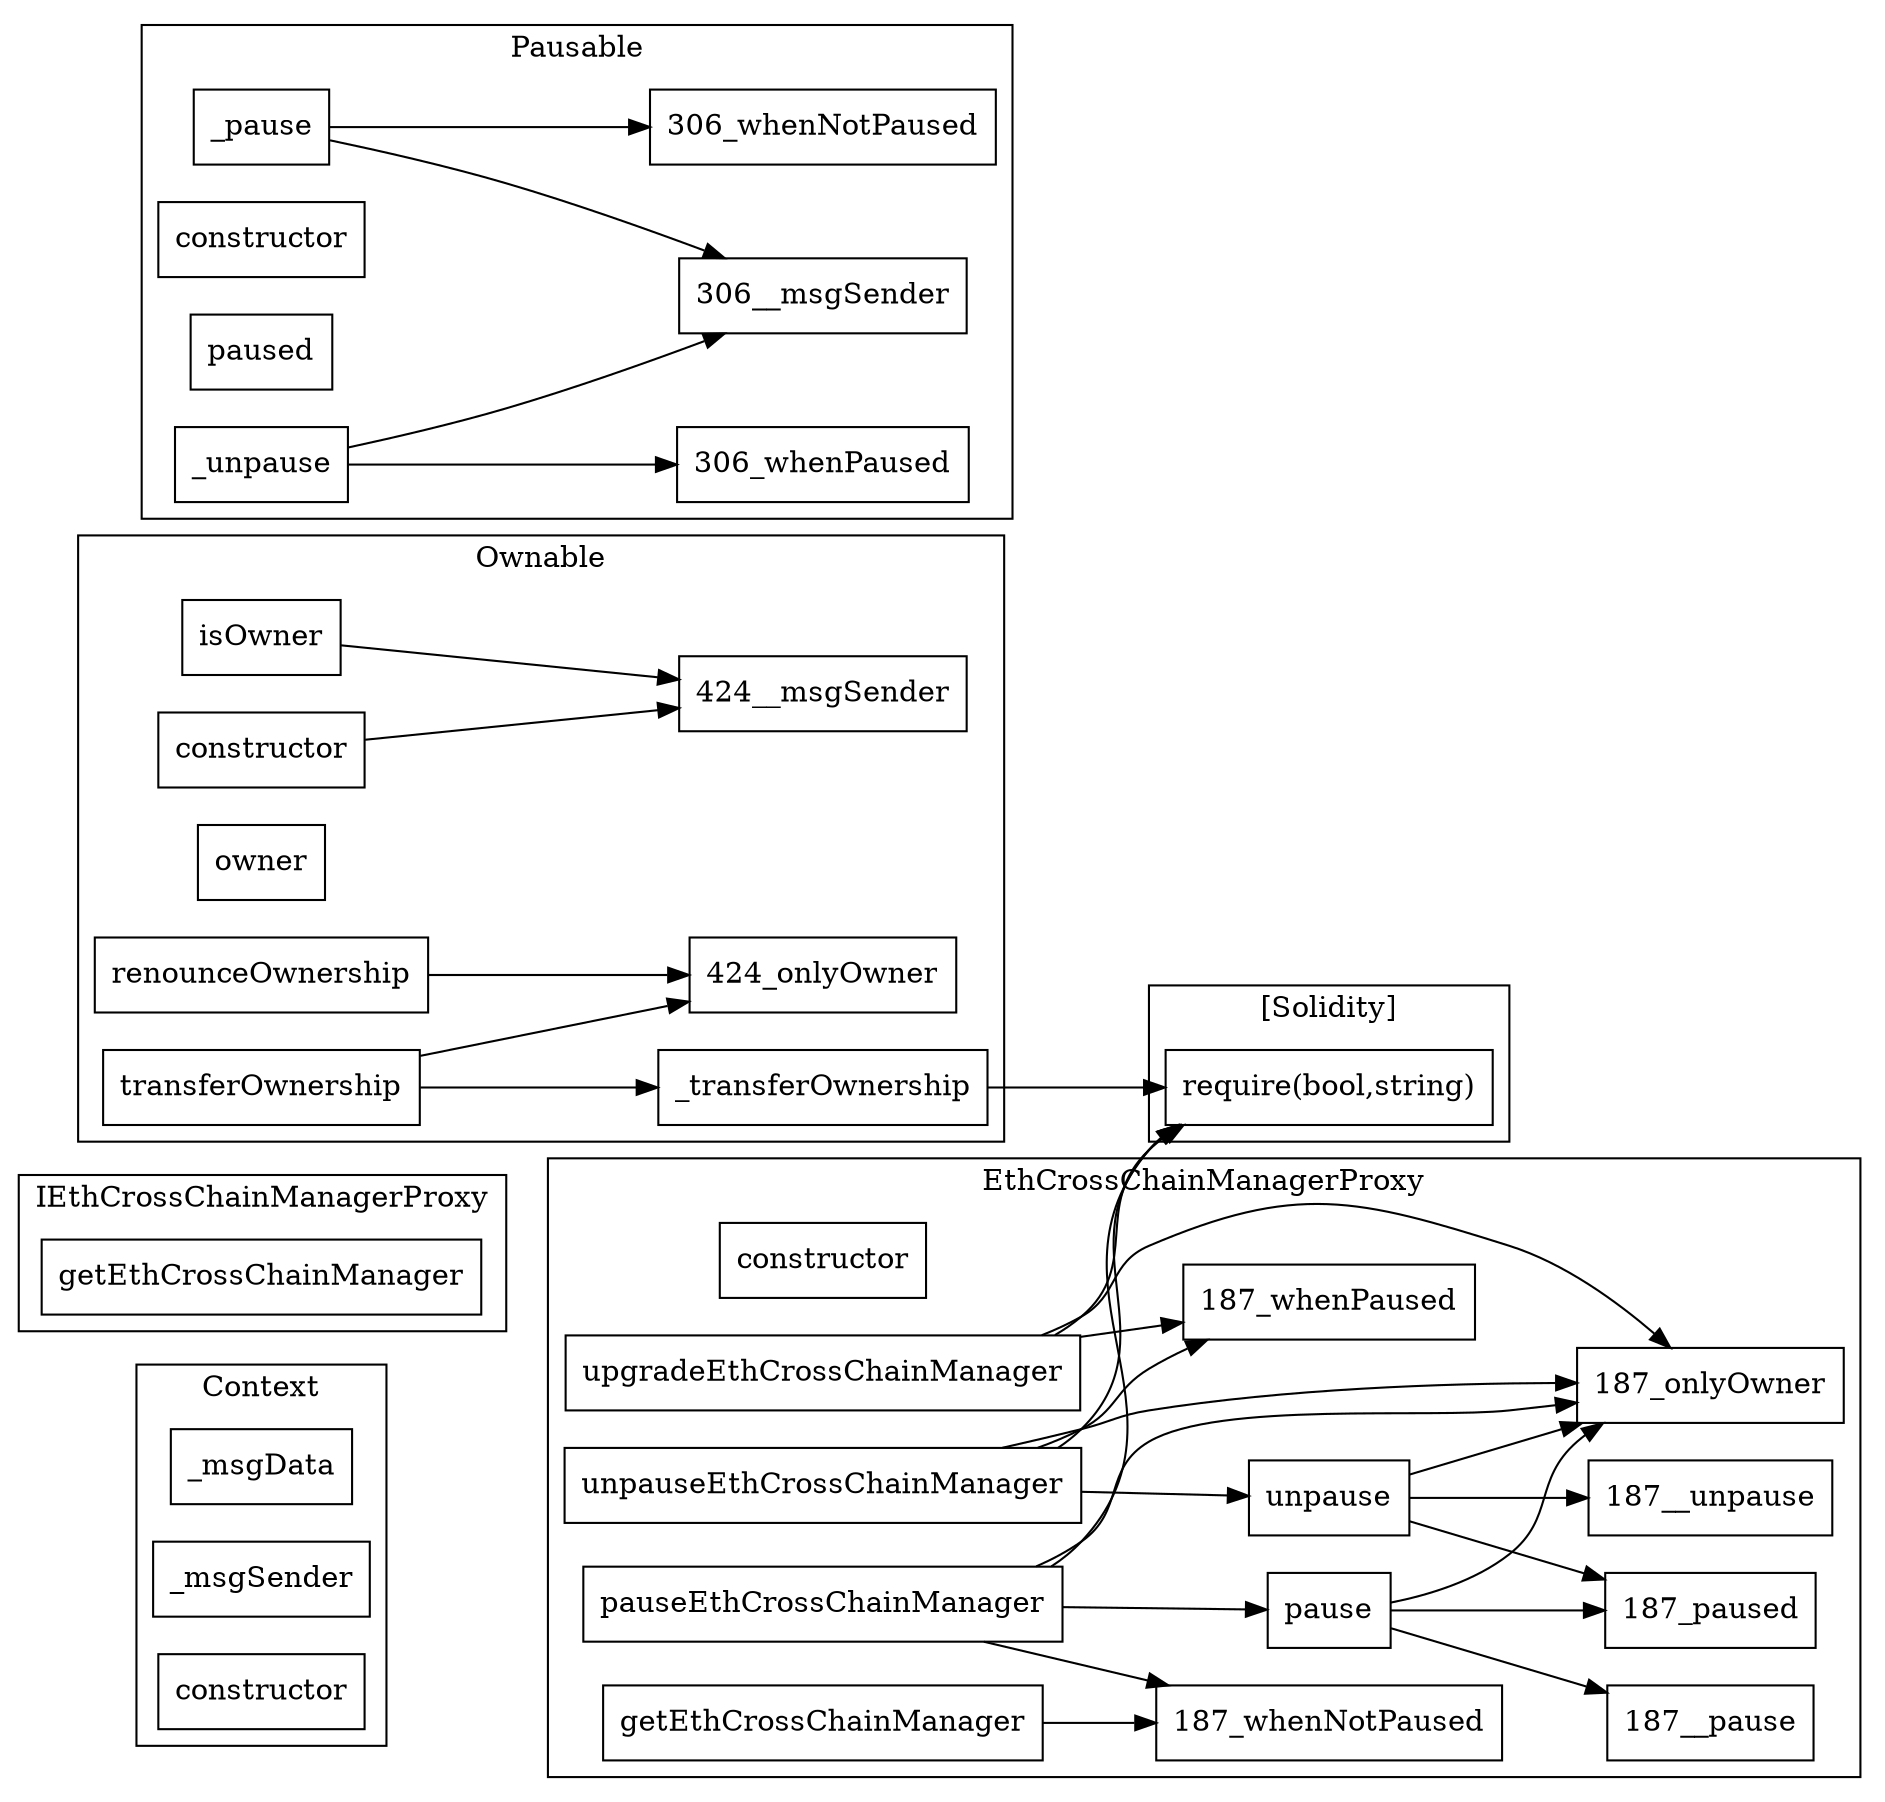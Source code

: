 strict digraph {
rankdir="LR"
node [shape=box]
subgraph cluster_451_Context {
label = "Context"
"451__msgData" [label="_msgData"]
"451__msgSender" [label="_msgSender"]
"451_constructor" [label="constructor"]
}subgraph cluster_195_IEthCrossChainManagerProxy {
label = "IEthCrossChainManagerProxy"
"195_getEthCrossChainManager" [label="getEthCrossChainManager"]
}subgraph cluster_424_Ownable {
label = "Ownable"
"424_constructor" [label="constructor"]
"424__transferOwnership" [label="_transferOwnership"]
"424_renounceOwnership" [label="renounceOwnership"]
"424_owner" [label="owner"]
"424_isOwner" [label="isOwner"]
"424_transferOwnership" [label="transferOwnership"]
"424_isOwner" -> "424__msgSender"
"424_renounceOwnership" -> "424_onlyOwner"
"424_transferOwnership" -> "424_onlyOwner"
"424_transferOwnership" -> "424__transferOwnership"
"424_constructor" -> "424__msgSender"
}subgraph cluster_306_Pausable {
label = "Pausable"
"306__pause" [label="_pause"]
"306_constructor" [label="constructor"]
"306_paused" [label="paused"]
"306__unpause" [label="_unpause"]
"306__unpause" -> "306__msgSender"
"306__pause" -> "306__msgSender"
"306__pause" -> "306_whenNotPaused"
"306__unpause" -> "306_whenPaused"
}subgraph cluster_187_EthCrossChainManagerProxy {
label = "EthCrossChainManagerProxy"
"187_unpause" [label="unpause"]
"187_pause" [label="pause"]
"187_constructor" [label="constructor"]
"187_unpauseEthCrossChainManager" [label="unpauseEthCrossChainManager"]
"187_getEthCrossChainManager" [label="getEthCrossChainManager"]
"187_pauseEthCrossChainManager" [label="pauseEthCrossChainManager"]
"187_upgradeEthCrossChainManager" [label="upgradeEthCrossChainManager"]
"187_unpauseEthCrossChainManager" -> "187_unpause"
"187_unpauseEthCrossChainManager" -> "187_onlyOwner"
"187_pauseEthCrossChainManager" -> "187_pause"
"187_unpause" -> "187_onlyOwner"
"187_pause" -> "187_paused"
"187_unpauseEthCrossChainManager" -> "187_whenPaused"
"187_upgradeEthCrossChainManager" -> "187_whenPaused"
"187_pause" -> "187__pause"
"187_pause" -> "187_onlyOwner"
"187_unpause" -> "187_paused"
"187_getEthCrossChainManager" -> "187_whenNotPaused"
"187_unpause" -> "187__unpause"
"187_pauseEthCrossChainManager" -> "187_whenNotPaused"
"187_upgradeEthCrossChainManager" -> "187_onlyOwner"
"187_pauseEthCrossChainManager" -> "187_onlyOwner"
}subgraph cluster_solidity {
label = "[Solidity]"
"require(bool,string)" 
"187_pauseEthCrossChainManager" -> "require(bool,string)"
"187_upgradeEthCrossChainManager" -> "require(bool,string)"
"424__transferOwnership" -> "require(bool,string)"
"187_unpauseEthCrossChainManager" -> "require(bool,string)"
}
}